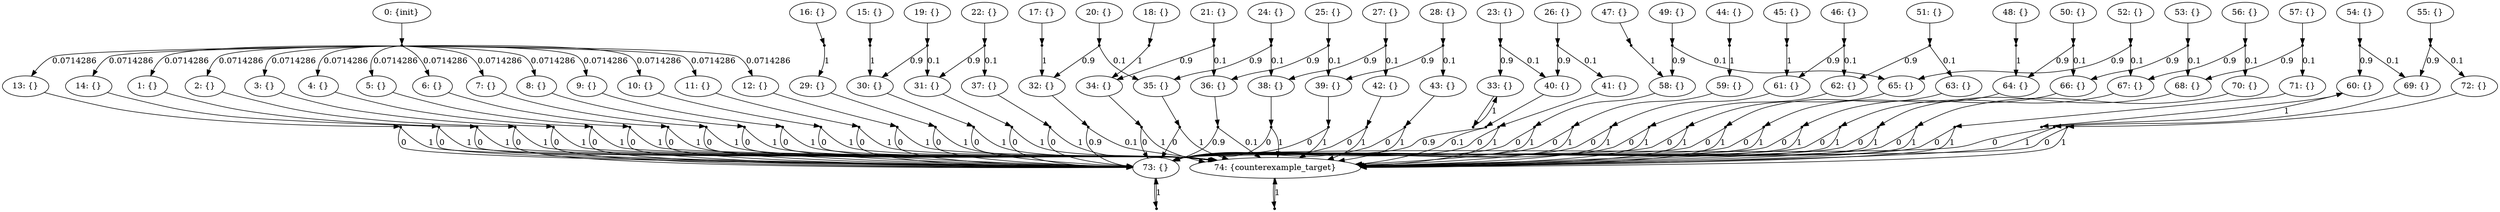 digraph model {
	0 [ label = "0: {init}" ];
	1 [ label = "1: {}" ];
	2 [ label = "2: {}" ];
	3 [ label = "3: {}" ];
	4 [ label = "4: {}" ];
	5 [ label = "5: {}" ];
	6 [ label = "6: {}" ];
	7 [ label = "7: {}" ];
	8 [ label = "8: {}" ];
	9 [ label = "9: {}" ];
	10 [ label = "10: {}" ];
	11 [ label = "11: {}" ];
	12 [ label = "12: {}" ];
	13 [ label = "13: {}" ];
	14 [ label = "14: {}" ];
	15 [ label = "15: {}" ];
	16 [ label = "16: {}" ];
	17 [ label = "17: {}" ];
	18 [ label = "18: {}" ];
	19 [ label = "19: {}" ];
	20 [ label = "20: {}" ];
	21 [ label = "21: {}" ];
	22 [ label = "22: {}" ];
	23 [ label = "23: {}" ];
	24 [ label = "24: {}" ];
	25 [ label = "25: {}" ];
	26 [ label = "26: {}" ];
	27 [ label = "27: {}" ];
	28 [ label = "28: {}" ];
	29 [ label = "29: {}" ];
	30 [ label = "30: {}" ];
	31 [ label = "31: {}" ];
	32 [ label = "32: {}" ];
	33 [ label = "33: {}" ];
	34 [ label = "34: {}" ];
	35 [ label = "35: {}" ];
	36 [ label = "36: {}" ];
	37 [ label = "37: {}" ];
	38 [ label = "38: {}" ];
	39 [ label = "39: {}" ];
	40 [ label = "40: {}" ];
	41 [ label = "41: {}" ];
	42 [ label = "42: {}" ];
	43 [ label = "43: {}" ];
	44 [ label = "44: {}" ];
	45 [ label = "45: {}" ];
	46 [ label = "46: {}" ];
	47 [ label = "47: {}" ];
	48 [ label = "48: {}" ];
	49 [ label = "49: {}" ];
	50 [ label = "50: {}" ];
	51 [ label = "51: {}" ];
	52 [ label = "52: {}" ];
	53 [ label = "53: {}" ];
	54 [ label = "54: {}" ];
	55 [ label = "55: {}" ];
	56 [ label = "56: {}" ];
	57 [ label = "57: {}" ];
	58 [ label = "58: {}" ];
	59 [ label = "59: {}" ];
	60 [ label = "60: {}" ];
	61 [ label = "61: {}" ];
	62 [ label = "62: {}" ];
	63 [ label = "63: {}" ];
	64 [ label = "64: {}" ];
	65 [ label = "65: {}" ];
	66 [ label = "66: {}" ];
	67 [ label = "67: {}" ];
	68 [ label = "68: {}" ];
	69 [ label = "69: {}" ];
	70 [ label = "70: {}" ];
	71 [ label = "71: {}" ];
	72 [ label = "72: {}" ];
	73 [ label = "73: {}" ];
	74 [ label = "74: {counterexample_target}" ];
	"0c0" [shape = "point"];
	0 -> "0c0";
	"0c0" -> 1 [ label= "0.0714286" ];
	"0c0" -> 2 [ label= "0.0714286" ];
	"0c0" -> 3 [ label= "0.0714286" ];
	"0c0" -> 4 [ label= "0.0714286" ];
	"0c0" -> 5 [ label= "0.0714286" ];
	"0c0" -> 6 [ label= "0.0714286" ];
	"0c0" -> 7 [ label= "0.0714286" ];
	"0c0" -> 8 [ label= "0.0714286" ];
	"0c0" -> 9 [ label= "0.0714286" ];
	"0c0" -> 10 [ label= "0.0714286" ];
	"0c0" -> 11 [ label= "0.0714286" ];
	"0c0" -> 12 [ label= "0.0714286" ];
	"0c0" -> 13 [ label= "0.0714286" ];
	"0c0" -> 14 [ label= "0.0714286" ];
	"1c0" [shape = "point"];
	1 -> "1c0";
	"1c0" -> 73 [ label= "0" ];
	"1c0" -> 74 [ label= "1" ];
	"2c0" [shape = "point"];
	2 -> "2c0";
	"2c0" -> 73 [ label= "0" ];
	"2c0" -> 74 [ label= "1" ];
	"3c0" [shape = "point"];
	3 -> "3c0";
	"3c0" -> 73 [ label= "0" ];
	"3c0" -> 74 [ label= "1" ];
	"4c0" [shape = "point"];
	4 -> "4c0";
	"4c0" -> 73 [ label= "0" ];
	"4c0" -> 74 [ label= "1" ];
	"5c0" [shape = "point"];
	5 -> "5c0";
	"5c0" -> 73 [ label= "0" ];
	"5c0" -> 74 [ label= "1" ];
	"6c0" [shape = "point"];
	6 -> "6c0";
	"6c0" -> 73 [ label= "0" ];
	"6c0" -> 74 [ label= "1" ];
	"7c0" [shape = "point"];
	7 -> "7c0";
	"7c0" -> 73 [ label= "0" ];
	"7c0" -> 74 [ label= "1" ];
	"8c0" [shape = "point"];
	8 -> "8c0";
	"8c0" -> 73 [ label= "0" ];
	"8c0" -> 74 [ label= "1" ];
	"9c0" [shape = "point"];
	9 -> "9c0";
	"9c0" -> 73 [ label= "0" ];
	"9c0" -> 74 [ label= "1" ];
	"10c0" [shape = "point"];
	10 -> "10c0";
	"10c0" -> 73 [ label= "0" ];
	"10c0" -> 74 [ label= "1" ];
	"11c0" [shape = "point"];
	11 -> "11c0";
	"11c0" -> 73 [ label= "0" ];
	"11c0" -> 74 [ label= "1" ];
	"12c0" [shape = "point"];
	12 -> "12c0";
	"12c0" -> 73 [ label= "0" ];
	"12c0" -> 74 [ label= "1" ];
	"13c0" [shape = "point"];
	13 -> "13c0";
	"13c0" -> 73 [ label= "0" ];
	"13c0" -> 74 [ label= "1" ];
	"14c0" [shape = "point"];
	14 -> "14c0";
	"14c0" -> 73 [ label= "0" ];
	"14c0" -> 74 [ label= "1" ];
	"15c0" [shape = "point"];
	15 -> "15c0";
	"15c0" -> 30 [ label= "1" ];
	"16c0" [shape = "point"];
	16 -> "16c0";
	"16c0" -> 29 [ label= "1" ];
	"17c0" [shape = "point"];
	17 -> "17c0";
	"17c0" -> 32 [ label= "1" ];
	"18c0" [shape = "point"];
	18 -> "18c0";
	"18c0" -> 34 [ label= "1" ];
	"19c0" [shape = "point"];
	19 -> "19c0";
	"19c0" -> 30 [ label= "0.9" ];
	"19c0" -> 31 [ label= "0.1" ];
	"20c0" [shape = "point"];
	20 -> "20c0";
	"20c0" -> 32 [ label= "0.9" ];
	"20c0" -> 35 [ label= "0.1" ];
	"21c0" [shape = "point"];
	21 -> "21c0";
	"21c0" -> 34 [ label= "0.9" ];
	"21c0" -> 36 [ label= "0.1" ];
	"22c0" [shape = "point"];
	22 -> "22c0";
	"22c0" -> 31 [ label= "0.9" ];
	"22c0" -> 37 [ label= "0.1" ];
	"23c0" [shape = "point"];
	23 -> "23c0";
	"23c0" -> 33 [ label= "0.9" ];
	"23c0" -> 40 [ label= "0.1" ];
	"24c0" [shape = "point"];
	24 -> "24c0";
	"24c0" -> 35 [ label= "0.9" ];
	"24c0" -> 38 [ label= "0.1" ];
	"25c0" [shape = "point"];
	25 -> "25c0";
	"25c0" -> 36 [ label= "0.9" ];
	"25c0" -> 39 [ label= "0.1" ];
	"26c0" [shape = "point"];
	26 -> "26c0";
	"26c0" -> 40 [ label= "0.9" ];
	"26c0" -> 41 [ label= "0.1" ];
	"27c0" [shape = "point"];
	27 -> "27c0";
	"27c0" -> 38 [ label= "0.9" ];
	"27c0" -> 42 [ label= "0.1" ];
	"28c0" [shape = "point"];
	28 -> "28c0";
	"28c0" -> 39 [ label= "0.9" ];
	"28c0" -> 43 [ label= "0.1" ];
	"29c0" [shape = "point"];
	29 -> "29c0";
	"29c0" -> 73 [ label= "0" ];
	"29c0" -> 74 [ label= "1" ];
	"30c0" [shape = "point"];
	30 -> "30c0";
	"30c0" -> 73 [ label= "0" ];
	"30c0" -> 74 [ label= "1" ];
	"31c0" [shape = "point"];
	31 -> "31c0";
	"31c0" -> 73 [ label= "0" ];
	"31c0" -> 74 [ label= "1" ];
	"32c0" [shape = "point"];
	32 -> "32c0";
	"32c0" -> 73 [ label= "0.9" ];
	"32c0" -> 74 [ label= "0.1" ];
	"33c0" [shape = "point"];
	33 -> "33c0";
	"33c0" -> 33 [ label= "1" ];
	"34c0" [shape = "point"];
	34 -> "34c0";
	"34c0" -> 73 [ label= "0" ];
	"34c0" -> 74 [ label= "1" ];
	"35c0" [shape = "point"];
	35 -> "35c0";
	"35c0" -> 73 [ label= "0" ];
	"35c0" -> 74 [ label= "1" ];
	"36c0" [shape = "point"];
	36 -> "36c0";
	"36c0" -> 73 [ label= "0.9" ];
	"36c0" -> 74 [ label= "0.1" ];
	"37c0" [shape = "point"];
	37 -> "37c0";
	"37c0" -> 73 [ label= "0" ];
	"37c0" -> 74 [ label= "1" ];
	"38c0" [shape = "point"];
	38 -> "38c0";
	"38c0" -> 73 [ label= "0" ];
	"38c0" -> 74 [ label= "1" ];
	"39c0" [shape = "point"];
	39 -> "39c0";
	"39c0" -> 73 [ label= "0" ];
	"39c0" -> 74 [ label= "1" ];
	"40c0" [shape = "point"];
	40 -> "40c0";
	"40c0" -> 73 [ label= "0.9" ];
	"40c0" -> 74 [ label= "0.1" ];
	"41c0" [shape = "point"];
	41 -> "41c0";
	"41c0" -> 73 [ label= "0" ];
	"41c0" -> 74 [ label= "1" ];
	"42c0" [shape = "point"];
	42 -> "42c0";
	"42c0" -> 73 [ label= "0" ];
	"42c0" -> 74 [ label= "1" ];
	"43c0" [shape = "point"];
	43 -> "43c0";
	"43c0" -> 73 [ label= "0" ];
	"43c0" -> 74 [ label= "1" ];
	"44c0" [shape = "point"];
	44 -> "44c0";
	"44c0" -> 59 [ label= "1" ];
	"45c0" [shape = "point"];
	45 -> "45c0";
	"45c0" -> 61 [ label= "1" ];
	"46c0" [shape = "point"];
	46 -> "46c0";
	"46c0" -> 61 [ label= "0.9" ];
	"46c0" -> 62 [ label= "0.1" ];
	"47c0" [shape = "point"];
	47 -> "47c0";
	"47c0" -> 58 [ label= "1" ];
	"48c0" [shape = "point"];
	48 -> "48c0";
	"48c0" -> 64 [ label= "1" ];
	"49c0" [shape = "point"];
	49 -> "49c0";
	"49c0" -> 58 [ label= "0.9" ];
	"49c0" -> 65 [ label= "0.1" ];
	"50c0" [shape = "point"];
	50 -> "50c0";
	"50c0" -> 64 [ label= "0.9" ];
	"50c0" -> 66 [ label= "0.1" ];
	"51c0" [shape = "point"];
	51 -> "51c0";
	"51c0" -> 62 [ label= "0.9" ];
	"51c0" -> 63 [ label= "0.1" ];
	"52c0" [shape = "point"];
	52 -> "52c0";
	"52c0" -> 65 [ label= "0.9" ];
	"52c0" -> 67 [ label= "0.1" ];
	"53c0" [shape = "point"];
	53 -> "53c0";
	"53c0" -> 66 [ label= "0.9" ];
	"53c0" -> 68 [ label= "0.1" ];
	"54c0" [shape = "point"];
	54 -> "54c0";
	"54c0" -> 60 [ label= "0.9" ];
	"54c0" -> 69 [ label= "0.1" ];
	"55c0" [shape = "point"];
	55 -> "55c0";
	"55c0" -> 69 [ label= "0.9" ];
	"55c0" -> 72 [ label= "0.1" ];
	"56c0" [shape = "point"];
	56 -> "56c0";
	"56c0" -> 67 [ label= "0.9" ];
	"56c0" -> 70 [ label= "0.1" ];
	"57c0" [shape = "point"];
	57 -> "57c0";
	"57c0" -> 68 [ label= "0.9" ];
	"57c0" -> 71 [ label= "0.1" ];
	"58c0" [shape = "point"];
	58 -> "58c0";
	"58c0" -> 73 [ label= "0" ];
	"58c0" -> 74 [ label= "1" ];
	"59c0" [shape = "point"];
	59 -> "59c0";
	"59c0" -> 73 [ label= "0" ];
	"59c0" -> 74 [ label= "1" ];
	"60c0" [shape = "point"];
	60 -> "60c0";
	"60c0" -> 60 [ label= "1" ];
	"61c0" [shape = "point"];
	61 -> "61c0";
	"61c0" -> 73 [ label= "0" ];
	"61c0" -> 74 [ label= "1" ];
	"62c0" [shape = "point"];
	62 -> "62c0";
	"62c0" -> 73 [ label= "0" ];
	"62c0" -> 74 [ label= "1" ];
	"63c0" [shape = "point"];
	63 -> "63c0";
	"63c0" -> 73 [ label= "0" ];
	"63c0" -> 74 [ label= "1" ];
	"64c0" [shape = "point"];
	64 -> "64c0";
	"64c0" -> 73 [ label= "0" ];
	"64c0" -> 74 [ label= "1" ];
	"65c0" [shape = "point"];
	65 -> "65c0";
	"65c0" -> 73 [ label= "0" ];
	"65c0" -> 74 [ label= "1" ];
	"66c0" [shape = "point"];
	66 -> "66c0";
	"66c0" -> 73 [ label= "0" ];
	"66c0" -> 74 [ label= "1" ];
	"67c0" [shape = "point"];
	67 -> "67c0";
	"67c0" -> 73 [ label= "0" ];
	"67c0" -> 74 [ label= "1" ];
	"68c0" [shape = "point"];
	68 -> "68c0";
	"68c0" -> 73 [ label= "0" ];
	"68c0" -> 74 [ label= "1" ];
	"69c0" [shape = "point"];
	69 -> "69c0";
	"69c0" -> 73 [ label= "0" ];
	"69c0" -> 74 [ label= "1" ];
	"70c0" [shape = "point"];
	70 -> "70c0";
	"70c0" -> 73 [ label= "0" ];
	"70c0" -> 74 [ label= "1" ];
	"71c0" [shape = "point"];
	71 -> "71c0";
	"71c0" -> 73 [ label= "0" ];
	"71c0" -> 74 [ label= "1" ];
	"72c0" [shape = "point"];
	72 -> "72c0";
	"72c0" -> 73 [ label= "0" ];
	"72c0" -> 74 [ label= "1" ];
	"73c0" [shape = "point"];
	73 -> "73c0";
	"73c0" -> 73 [ label= "1" ];
	"74c0" [shape = "point"];
	74 -> "74c0";
	"74c0" -> 74 [ label= "1" ];
}
